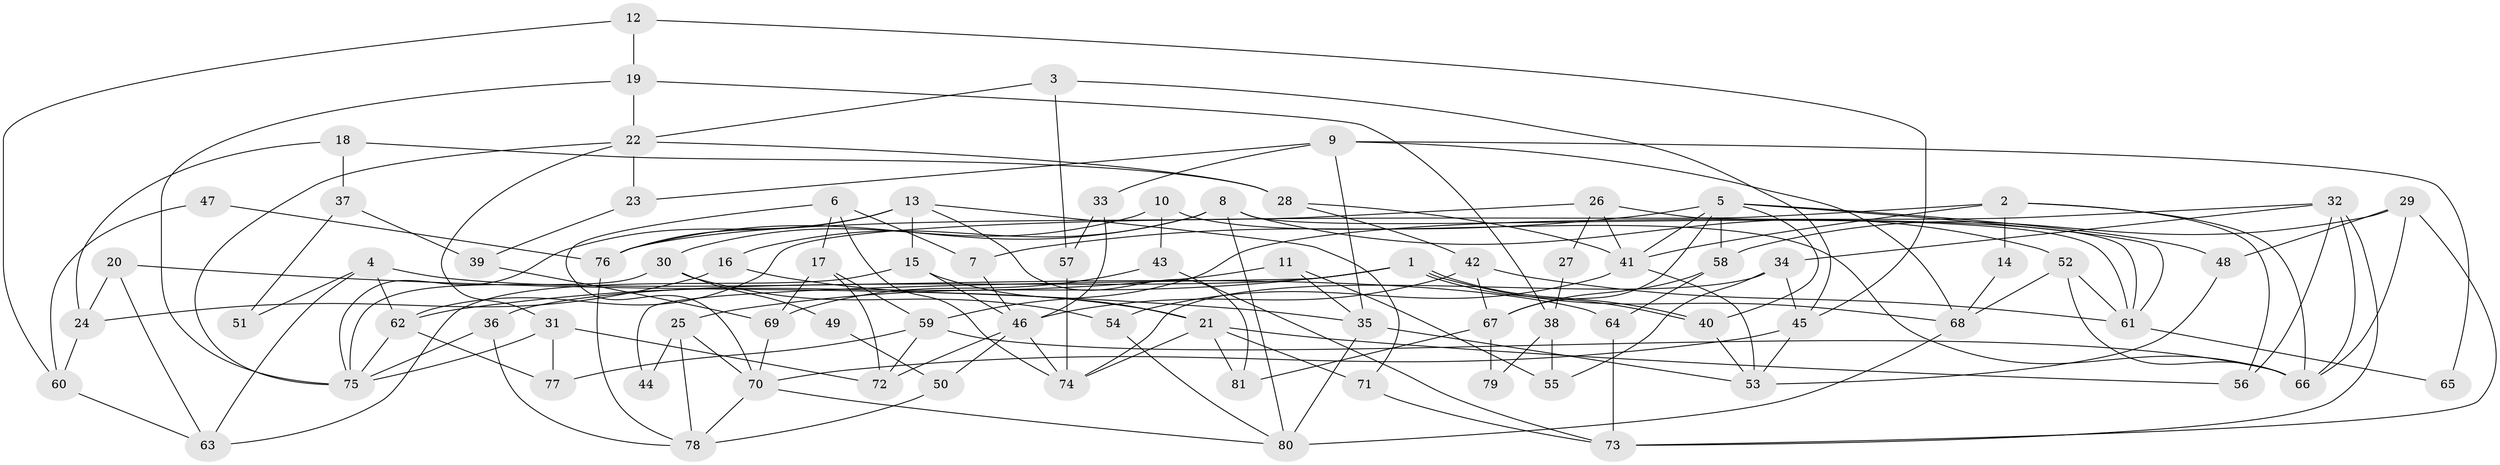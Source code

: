 // Generated by graph-tools (version 1.1) at 2025/35/03/09/25 02:35:59]
// undirected, 81 vertices, 162 edges
graph export_dot {
graph [start="1"]
  node [color=gray90,style=filled];
  1;
  2;
  3;
  4;
  5;
  6;
  7;
  8;
  9;
  10;
  11;
  12;
  13;
  14;
  15;
  16;
  17;
  18;
  19;
  20;
  21;
  22;
  23;
  24;
  25;
  26;
  27;
  28;
  29;
  30;
  31;
  32;
  33;
  34;
  35;
  36;
  37;
  38;
  39;
  40;
  41;
  42;
  43;
  44;
  45;
  46;
  47;
  48;
  49;
  50;
  51;
  52;
  53;
  54;
  55;
  56;
  57;
  58;
  59;
  60;
  61;
  62;
  63;
  64;
  65;
  66;
  67;
  68;
  69;
  70;
  71;
  72;
  73;
  74;
  75;
  76;
  77;
  78;
  79;
  80;
  81;
  1 -- 36;
  1 -- 40;
  1 -- 40;
  1 -- 25;
  1 -- 44;
  1 -- 68;
  2 -- 66;
  2 -- 62;
  2 -- 14;
  2 -- 41;
  2 -- 56;
  3 -- 22;
  3 -- 45;
  3 -- 57;
  4 -- 62;
  4 -- 63;
  4 -- 51;
  4 -- 64;
  5 -- 41;
  5 -- 61;
  5 -- 7;
  5 -- 40;
  5 -- 48;
  5 -- 58;
  5 -- 67;
  6 -- 70;
  6 -- 74;
  6 -- 7;
  6 -- 17;
  7 -- 46;
  8 -- 61;
  8 -- 76;
  8 -- 16;
  8 -- 52;
  8 -- 80;
  9 -- 68;
  9 -- 33;
  9 -- 23;
  9 -- 35;
  9 -- 65;
  10 -- 66;
  10 -- 30;
  10 -- 43;
  11 -- 35;
  11 -- 62;
  11 -- 55;
  12 -- 19;
  12 -- 45;
  12 -- 60;
  13 -- 76;
  13 -- 15;
  13 -- 71;
  13 -- 75;
  13 -- 81;
  14 -- 68;
  15 -- 21;
  15 -- 46;
  15 -- 63;
  16 -- 21;
  16 -- 24;
  17 -- 59;
  17 -- 69;
  17 -- 72;
  18 -- 24;
  18 -- 28;
  18 -- 37;
  19 -- 75;
  19 -- 22;
  19 -- 38;
  20 -- 24;
  20 -- 35;
  20 -- 63;
  21 -- 71;
  21 -- 81;
  21 -- 56;
  21 -- 74;
  22 -- 75;
  22 -- 28;
  22 -- 23;
  22 -- 31;
  23 -- 39;
  24 -- 60;
  25 -- 70;
  25 -- 44;
  25 -- 78;
  26 -- 61;
  26 -- 41;
  26 -- 27;
  26 -- 76;
  27 -- 38;
  28 -- 42;
  28 -- 41;
  29 -- 66;
  29 -- 73;
  29 -- 48;
  29 -- 58;
  30 -- 75;
  30 -- 54;
  30 -- 49;
  31 -- 72;
  31 -- 75;
  31 -- 77;
  32 -- 59;
  32 -- 56;
  32 -- 34;
  32 -- 66;
  32 -- 73;
  33 -- 46;
  33 -- 57;
  34 -- 45;
  34 -- 55;
  34 -- 74;
  35 -- 53;
  35 -- 80;
  36 -- 78;
  36 -- 75;
  37 -- 39;
  37 -- 51;
  38 -- 55;
  38 -- 79;
  39 -- 69;
  40 -- 53;
  41 -- 53;
  41 -- 54;
  42 -- 67;
  42 -- 46;
  42 -- 61;
  43 -- 73;
  43 -- 69;
  45 -- 53;
  45 -- 70;
  46 -- 74;
  46 -- 50;
  46 -- 72;
  47 -- 76;
  47 -- 60;
  48 -- 53;
  49 -- 50;
  50 -- 78;
  52 -- 68;
  52 -- 61;
  52 -- 66;
  54 -- 80;
  57 -- 74;
  58 -- 64;
  58 -- 67;
  59 -- 72;
  59 -- 66;
  59 -- 77;
  60 -- 63;
  61 -- 65;
  62 -- 75;
  62 -- 77;
  64 -- 73;
  67 -- 79;
  67 -- 81;
  68 -- 80;
  69 -- 70;
  70 -- 80;
  70 -- 78;
  71 -- 73;
  76 -- 78;
}
